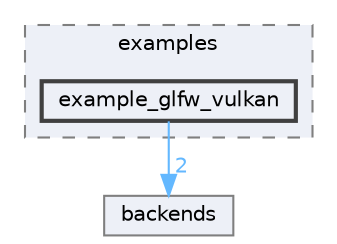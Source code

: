 digraph "runtime/imgui/examples/example_glfw_vulkan"
{
 // LATEX_PDF_SIZE
  bgcolor="transparent";
  edge [fontname=Helvetica,fontsize=10,labelfontname=Helvetica,labelfontsize=10];
  node [fontname=Helvetica,fontsize=10,shape=box,height=0.2,width=0.4];
  compound=true
  subgraph clusterdir_ab944393f9802f1f645e8d187873bf1b {
    graph [ bgcolor="#edf0f7", pencolor="grey50", label="examples", fontname=Helvetica,fontsize=10 style="filled,dashed", URL="dir_ab944393f9802f1f645e8d187873bf1b.html",tooltip=""]
  dir_c03fda733cd814e1c5cf5285c94cc109 [label="example_glfw_vulkan", fillcolor="#edf0f7", color="grey25", style="filled,bold", URL="dir_c03fda733cd814e1c5cf5285c94cc109.html",tooltip=""];
  }
  dir_248c6eab834282c3fd2db1e6009aeb27 [label="backends", fillcolor="#edf0f7", color="grey50", style="filled", URL="dir_248c6eab834282c3fd2db1e6009aeb27.html",tooltip=""];
  dir_c03fda733cd814e1c5cf5285c94cc109->dir_248c6eab834282c3fd2db1e6009aeb27 [headlabel="2", labeldistance=1.5 headhref="dir_000048_000007.html" href="dir_000048_000007.html" color="steelblue1" fontcolor="steelblue1"];
}
